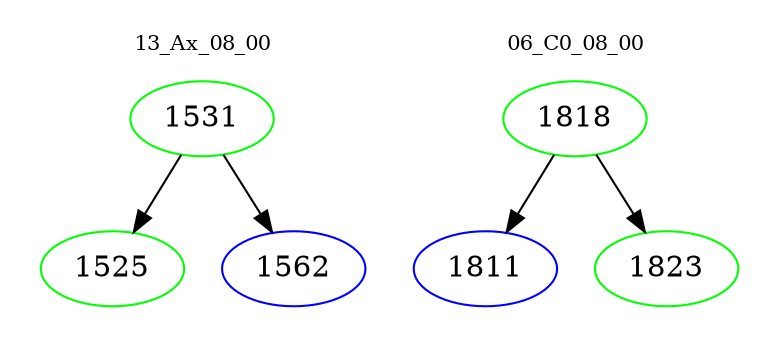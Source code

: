 digraph{
subgraph cluster_0 {
color = white
label = "13_Ax_08_00";
fontsize=10;
T0_1531 [label="1531", color="green"]
T0_1531 -> T0_1525 [color="black"]
T0_1525 [label="1525", color="green"]
T0_1531 -> T0_1562 [color="black"]
T0_1562 [label="1562", color="blue"]
}
subgraph cluster_1 {
color = white
label = "06_C0_08_00";
fontsize=10;
T1_1818 [label="1818", color="green"]
T1_1818 -> T1_1811 [color="black"]
T1_1811 [label="1811", color="blue"]
T1_1818 -> T1_1823 [color="black"]
T1_1823 [label="1823", color="green"]
}
}
